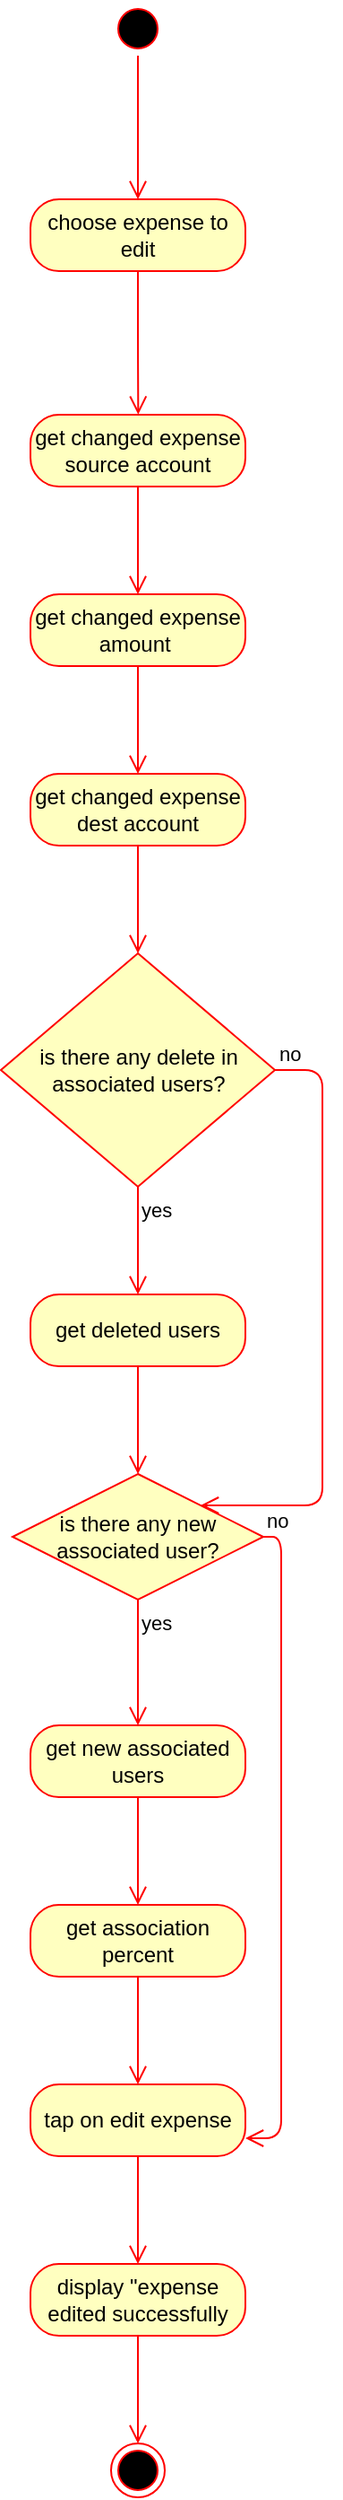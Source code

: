 <mxfile version="12.2.3" type="device" pages="1"><diagram id="Uf0fJ9jlg3Czn-CQu-oN" name="Page-1"><mxGraphModel dx="342" dy="159" grid="1" gridSize="10" guides="1" tooltips="1" connect="1" arrows="1" fold="1" page="1" pageScale="1" pageWidth="827" pageHeight="1169" math="0" shadow="0"><root><mxCell id="0"/><mxCell id="1" parent="0"/><mxCell id="CtgSN-SrQqgSeG4GCxe0-1" value="" style="ellipse;html=1;shape=startState;fillColor=#000000;strokeColor=#ff0000;" vertex="1" parent="1"><mxGeometry x="382" y="70" width="30" height="30" as="geometry"/></mxCell><mxCell id="CtgSN-SrQqgSeG4GCxe0-2" value="" style="edgeStyle=orthogonalEdgeStyle;html=1;verticalAlign=bottom;endArrow=open;endSize=8;strokeColor=#ff0000;entryX=0.5;entryY=0;entryDx=0;entryDy=0;" edge="1" source="CtgSN-SrQqgSeG4GCxe0-1" parent="1" target="CtgSN-SrQqgSeG4GCxe0-3"><mxGeometry relative="1" as="geometry"><mxPoint x="397" y="160" as="targetPoint"/></mxGeometry></mxCell><mxCell id="CtgSN-SrQqgSeG4GCxe0-3" value="choose expense to edit" style="rounded=1;whiteSpace=wrap;html=1;arcSize=40;fontColor=#000000;fillColor=#ffffc0;strokeColor=#ff0000;" vertex="1" parent="1"><mxGeometry x="337" y="180" width="120" height="40" as="geometry"/></mxCell><mxCell id="CtgSN-SrQqgSeG4GCxe0-4" value="" style="edgeStyle=orthogonalEdgeStyle;html=1;verticalAlign=bottom;endArrow=open;endSize=8;strokeColor=#ff0000;entryX=0.5;entryY=0;entryDx=0;entryDy=0;" edge="1" source="CtgSN-SrQqgSeG4GCxe0-3" parent="1"><mxGeometry relative="1" as="geometry"><mxPoint x="397.167" y="299.833" as="targetPoint"/></mxGeometry></mxCell><mxCell id="CtgSN-SrQqgSeG4GCxe0-15" value="get changed expense source account" style="rounded=1;whiteSpace=wrap;html=1;arcSize=40;fontColor=#000000;fillColor=#ffffc0;strokeColor=#ff0000;" vertex="1" parent="1"><mxGeometry x="337" y="300" width="120" height="40" as="geometry"/></mxCell><mxCell id="CtgSN-SrQqgSeG4GCxe0-16" value="" style="edgeStyle=orthogonalEdgeStyle;html=1;verticalAlign=bottom;endArrow=open;endSize=8;strokeColor=#ff0000;" edge="1" source="CtgSN-SrQqgSeG4GCxe0-15" parent="1"><mxGeometry relative="1" as="geometry"><mxPoint x="397" y="400" as="targetPoint"/></mxGeometry></mxCell><mxCell id="CtgSN-SrQqgSeG4GCxe0-17" value="get changed expense amount&amp;nbsp;" style="rounded=1;whiteSpace=wrap;html=1;arcSize=40;fontColor=#000000;fillColor=#ffffc0;strokeColor=#ff0000;" vertex="1" parent="1"><mxGeometry x="337" y="400" width="120" height="40" as="geometry"/></mxCell><mxCell id="CtgSN-SrQqgSeG4GCxe0-18" value="" style="edgeStyle=orthogonalEdgeStyle;html=1;verticalAlign=bottom;endArrow=open;endSize=8;strokeColor=#ff0000;" edge="1" source="CtgSN-SrQqgSeG4GCxe0-17" parent="1"><mxGeometry relative="1" as="geometry"><mxPoint x="397" y="500" as="targetPoint"/></mxGeometry></mxCell><mxCell id="CtgSN-SrQqgSeG4GCxe0-19" value="get changed expense dest account" style="rounded=1;whiteSpace=wrap;html=1;arcSize=40;fontColor=#000000;fillColor=#ffffc0;strokeColor=#ff0000;" vertex="1" parent="1"><mxGeometry x="337" y="500" width="120" height="40" as="geometry"/></mxCell><mxCell id="CtgSN-SrQqgSeG4GCxe0-20" value="" style="edgeStyle=orthogonalEdgeStyle;html=1;verticalAlign=bottom;endArrow=open;endSize=8;strokeColor=#ff0000;" edge="1" source="CtgSN-SrQqgSeG4GCxe0-19" parent="1"><mxGeometry relative="1" as="geometry"><mxPoint x="397" y="600" as="targetPoint"/></mxGeometry></mxCell><mxCell id="CtgSN-SrQqgSeG4GCxe0-23" value="is there any delete in associated users?" style="rhombus;whiteSpace=wrap;html=1;fillColor=#ffffc0;strokeColor=#ff0000;" vertex="1" parent="1"><mxGeometry x="320.5" y="600" width="153" height="130" as="geometry"/></mxCell><mxCell id="CtgSN-SrQqgSeG4GCxe0-24" value="no" style="edgeStyle=orthogonalEdgeStyle;html=1;align=left;verticalAlign=bottom;endArrow=open;endSize=8;strokeColor=#ff0000;entryX=1;entryY=0;entryDx=0;entryDy=0;" edge="1" source="CtgSN-SrQqgSeG4GCxe0-23" parent="1" target="CtgSN-SrQqgSeG4GCxe0-32"><mxGeometry x="-1" relative="1" as="geometry"><mxPoint x="520" y="665" as="targetPoint"/><Array as="points"><mxPoint x="500" y="665"/><mxPoint x="500" y="907"/></Array></mxGeometry></mxCell><mxCell id="CtgSN-SrQqgSeG4GCxe0-25" value="yes" style="edgeStyle=orthogonalEdgeStyle;html=1;align=left;verticalAlign=top;endArrow=open;endSize=8;strokeColor=#ff0000;" edge="1" source="CtgSN-SrQqgSeG4GCxe0-23" parent="1"><mxGeometry x="-1" relative="1" as="geometry"><mxPoint x="397" y="790" as="targetPoint"/></mxGeometry></mxCell><mxCell id="CtgSN-SrQqgSeG4GCxe0-28" value="get deleted users" style="rounded=1;whiteSpace=wrap;html=1;arcSize=40;fontColor=#000000;fillColor=#ffffc0;strokeColor=#ff0000;" vertex="1" parent="1"><mxGeometry x="337" y="790" width="120" height="40" as="geometry"/></mxCell><mxCell id="CtgSN-SrQqgSeG4GCxe0-29" value="" style="edgeStyle=orthogonalEdgeStyle;html=1;verticalAlign=bottom;endArrow=open;endSize=8;strokeColor=#ff0000;" edge="1" source="CtgSN-SrQqgSeG4GCxe0-28" parent="1"><mxGeometry relative="1" as="geometry"><mxPoint x="397" y="890" as="targetPoint"/></mxGeometry></mxCell><mxCell id="CtgSN-SrQqgSeG4GCxe0-32" value="is there any new associated user?" style="rhombus;whiteSpace=wrap;html=1;fillColor=#ffffc0;strokeColor=#ff0000;" vertex="1" parent="1"><mxGeometry x="327" y="890" width="140" height="70" as="geometry"/></mxCell><mxCell id="CtgSN-SrQqgSeG4GCxe0-33" value="no" style="edgeStyle=orthogonalEdgeStyle;html=1;align=left;verticalAlign=bottom;endArrow=open;endSize=8;strokeColor=#ff0000;entryX=1;entryY=0.75;entryDx=0;entryDy=0;" edge="1" source="CtgSN-SrQqgSeG4GCxe0-32" parent="1" target="CtgSN-SrQqgSeG4GCxe0-39"><mxGeometry x="-1" relative="1" as="geometry"><mxPoint x="534" y="920" as="targetPoint"/><Array as="points"><mxPoint x="477" y="925"/><mxPoint x="477" y="1260"/></Array></mxGeometry></mxCell><mxCell id="CtgSN-SrQqgSeG4GCxe0-34" value="yes" style="edgeStyle=orthogonalEdgeStyle;html=1;align=left;verticalAlign=top;endArrow=open;endSize=8;strokeColor=#ff0000;" edge="1" source="CtgSN-SrQqgSeG4GCxe0-32" parent="1"><mxGeometry x="-1" relative="1" as="geometry"><mxPoint x="397" y="1030" as="targetPoint"/><Array as="points"><mxPoint x="397" y="1020"/></Array></mxGeometry></mxCell><mxCell id="CtgSN-SrQqgSeG4GCxe0-35" value="get new associated users" style="rounded=1;whiteSpace=wrap;html=1;arcSize=40;fontColor=#000000;fillColor=#ffffc0;strokeColor=#ff0000;" vertex="1" parent="1"><mxGeometry x="337" y="1030" width="120" height="40" as="geometry"/></mxCell><mxCell id="CtgSN-SrQqgSeG4GCxe0-36" value="" style="edgeStyle=orthogonalEdgeStyle;html=1;verticalAlign=bottom;endArrow=open;endSize=8;strokeColor=#ff0000;" edge="1" source="CtgSN-SrQqgSeG4GCxe0-35" parent="1"><mxGeometry relative="1" as="geometry"><mxPoint x="397" y="1130" as="targetPoint"/></mxGeometry></mxCell><mxCell id="CtgSN-SrQqgSeG4GCxe0-37" value="get association percent" style="rounded=1;whiteSpace=wrap;html=1;arcSize=40;fontColor=#000000;fillColor=#ffffc0;strokeColor=#ff0000;" vertex="1" parent="1"><mxGeometry x="337" y="1130" width="120" height="40" as="geometry"/></mxCell><mxCell id="CtgSN-SrQqgSeG4GCxe0-38" value="" style="edgeStyle=orthogonalEdgeStyle;html=1;verticalAlign=bottom;endArrow=open;endSize=8;strokeColor=#ff0000;" edge="1" source="CtgSN-SrQqgSeG4GCxe0-37" parent="1"><mxGeometry relative="1" as="geometry"><mxPoint x="397" y="1230" as="targetPoint"/></mxGeometry></mxCell><mxCell id="CtgSN-SrQqgSeG4GCxe0-39" value="tap on edit expense" style="rounded=1;whiteSpace=wrap;html=1;arcSize=40;fontColor=#000000;fillColor=#ffffc0;strokeColor=#ff0000;" vertex="1" parent="1"><mxGeometry x="337" y="1230" width="120" height="40" as="geometry"/></mxCell><mxCell id="CtgSN-SrQqgSeG4GCxe0-40" value="" style="edgeStyle=orthogonalEdgeStyle;html=1;verticalAlign=bottom;endArrow=open;endSize=8;strokeColor=#ff0000;" edge="1" source="CtgSN-SrQqgSeG4GCxe0-39" parent="1"><mxGeometry relative="1" as="geometry"><mxPoint x="397" y="1330" as="targetPoint"/></mxGeometry></mxCell><mxCell id="CtgSN-SrQqgSeG4GCxe0-41" value="display &quot;expense edited successfully" style="rounded=1;whiteSpace=wrap;html=1;arcSize=40;fontColor=#000000;fillColor=#ffffc0;strokeColor=#ff0000;" vertex="1" parent="1"><mxGeometry x="337" y="1330" width="120" height="40" as="geometry"/></mxCell><mxCell id="CtgSN-SrQqgSeG4GCxe0-42" value="" style="edgeStyle=orthogonalEdgeStyle;html=1;verticalAlign=bottom;endArrow=open;endSize=8;strokeColor=#ff0000;" edge="1" source="CtgSN-SrQqgSeG4GCxe0-41" parent="1"><mxGeometry relative="1" as="geometry"><mxPoint x="397" y="1430" as="targetPoint"/></mxGeometry></mxCell><mxCell id="CtgSN-SrQqgSeG4GCxe0-43" value="" style="ellipse;html=1;shape=endState;fillColor=#000000;strokeColor=#ff0000;" vertex="1" parent="1"><mxGeometry x="382" y="1430" width="30" height="30" as="geometry"/></mxCell></root></mxGraphModel></diagram></mxfile>